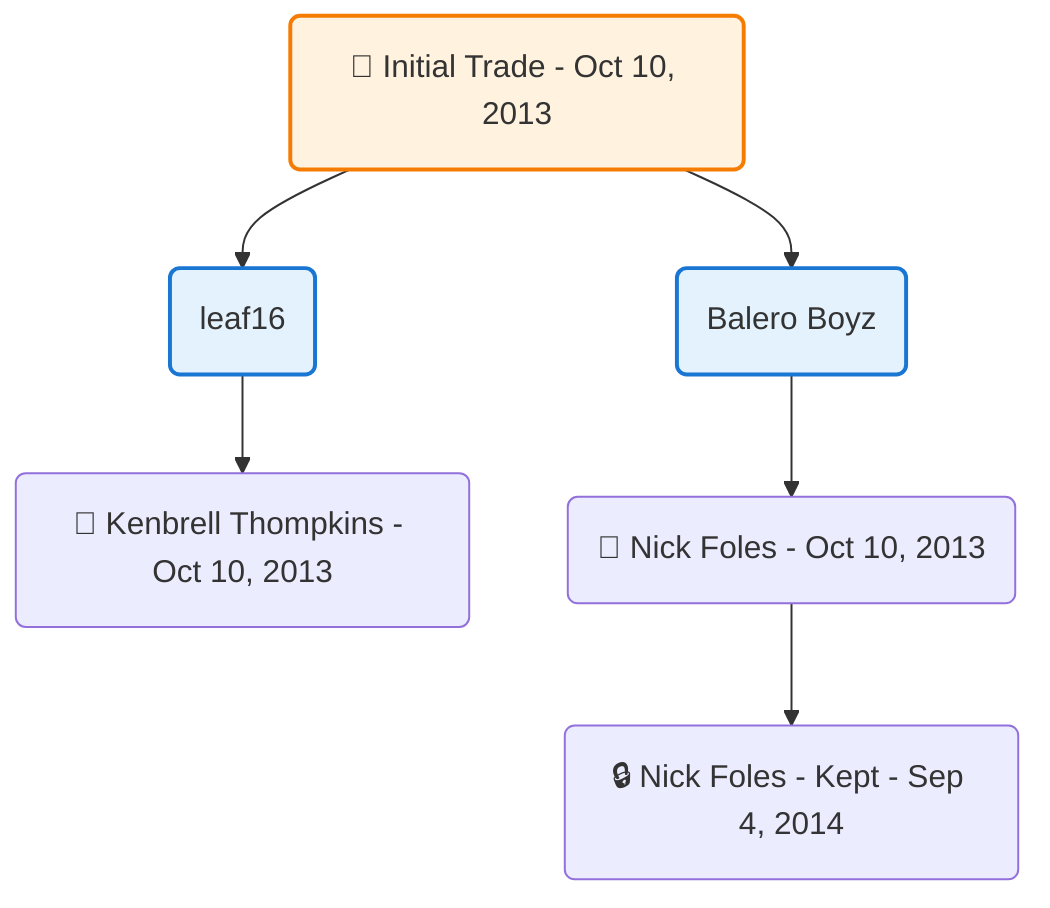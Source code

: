 flowchart TD

    TRADE_MAIN("🔄 Initial Trade - Oct 10, 2013")
    TEAM_1("leaf16")
    TEAM_2("Balero Boyz")
    NODE_367cd1f8-887f-457f-8a7f-26d1e85f37c9("🔄 Kenbrell Thompkins - Oct 10, 2013")
    NODE_460f8eb1-81a9-47e4-b2d3-71daf92088d8("🔄 Nick Foles - Oct 10, 2013")
    NODE_9ee860e7-f2b3-4b51-8a53-05bfe30220ac("🔒 Nick Foles - Kept - Sep 4, 2014")

    TRADE_MAIN --> TEAM_1
    TRADE_MAIN --> TEAM_2
    TEAM_1 --> NODE_367cd1f8-887f-457f-8a7f-26d1e85f37c9
    TEAM_2 --> NODE_460f8eb1-81a9-47e4-b2d3-71daf92088d8
    NODE_460f8eb1-81a9-47e4-b2d3-71daf92088d8 --> NODE_9ee860e7-f2b3-4b51-8a53-05bfe30220ac

    %% Node styling
    classDef teamNode fill:#e3f2fd,stroke:#1976d2,stroke-width:2px
    classDef tradeNode fill:#fff3e0,stroke:#f57c00,stroke-width:2px
    classDef playerNode fill:#f3e5f5,stroke:#7b1fa2,stroke-width:1px
    classDef nonRootPlayerNode fill:#f5f5f5,stroke:#757575,stroke-width:1px
    classDef endNode fill:#ffebee,stroke:#c62828,stroke-width:2px
    classDef waiverNode fill:#e8f5e8,stroke:#388e3c,stroke-width:2px
    classDef championshipNode fill:#fff9c4,stroke:#f57f17,stroke-width:3px

    class TEAM_1,TEAM_2 teamNode
    class TRADE_MAIN tradeNode